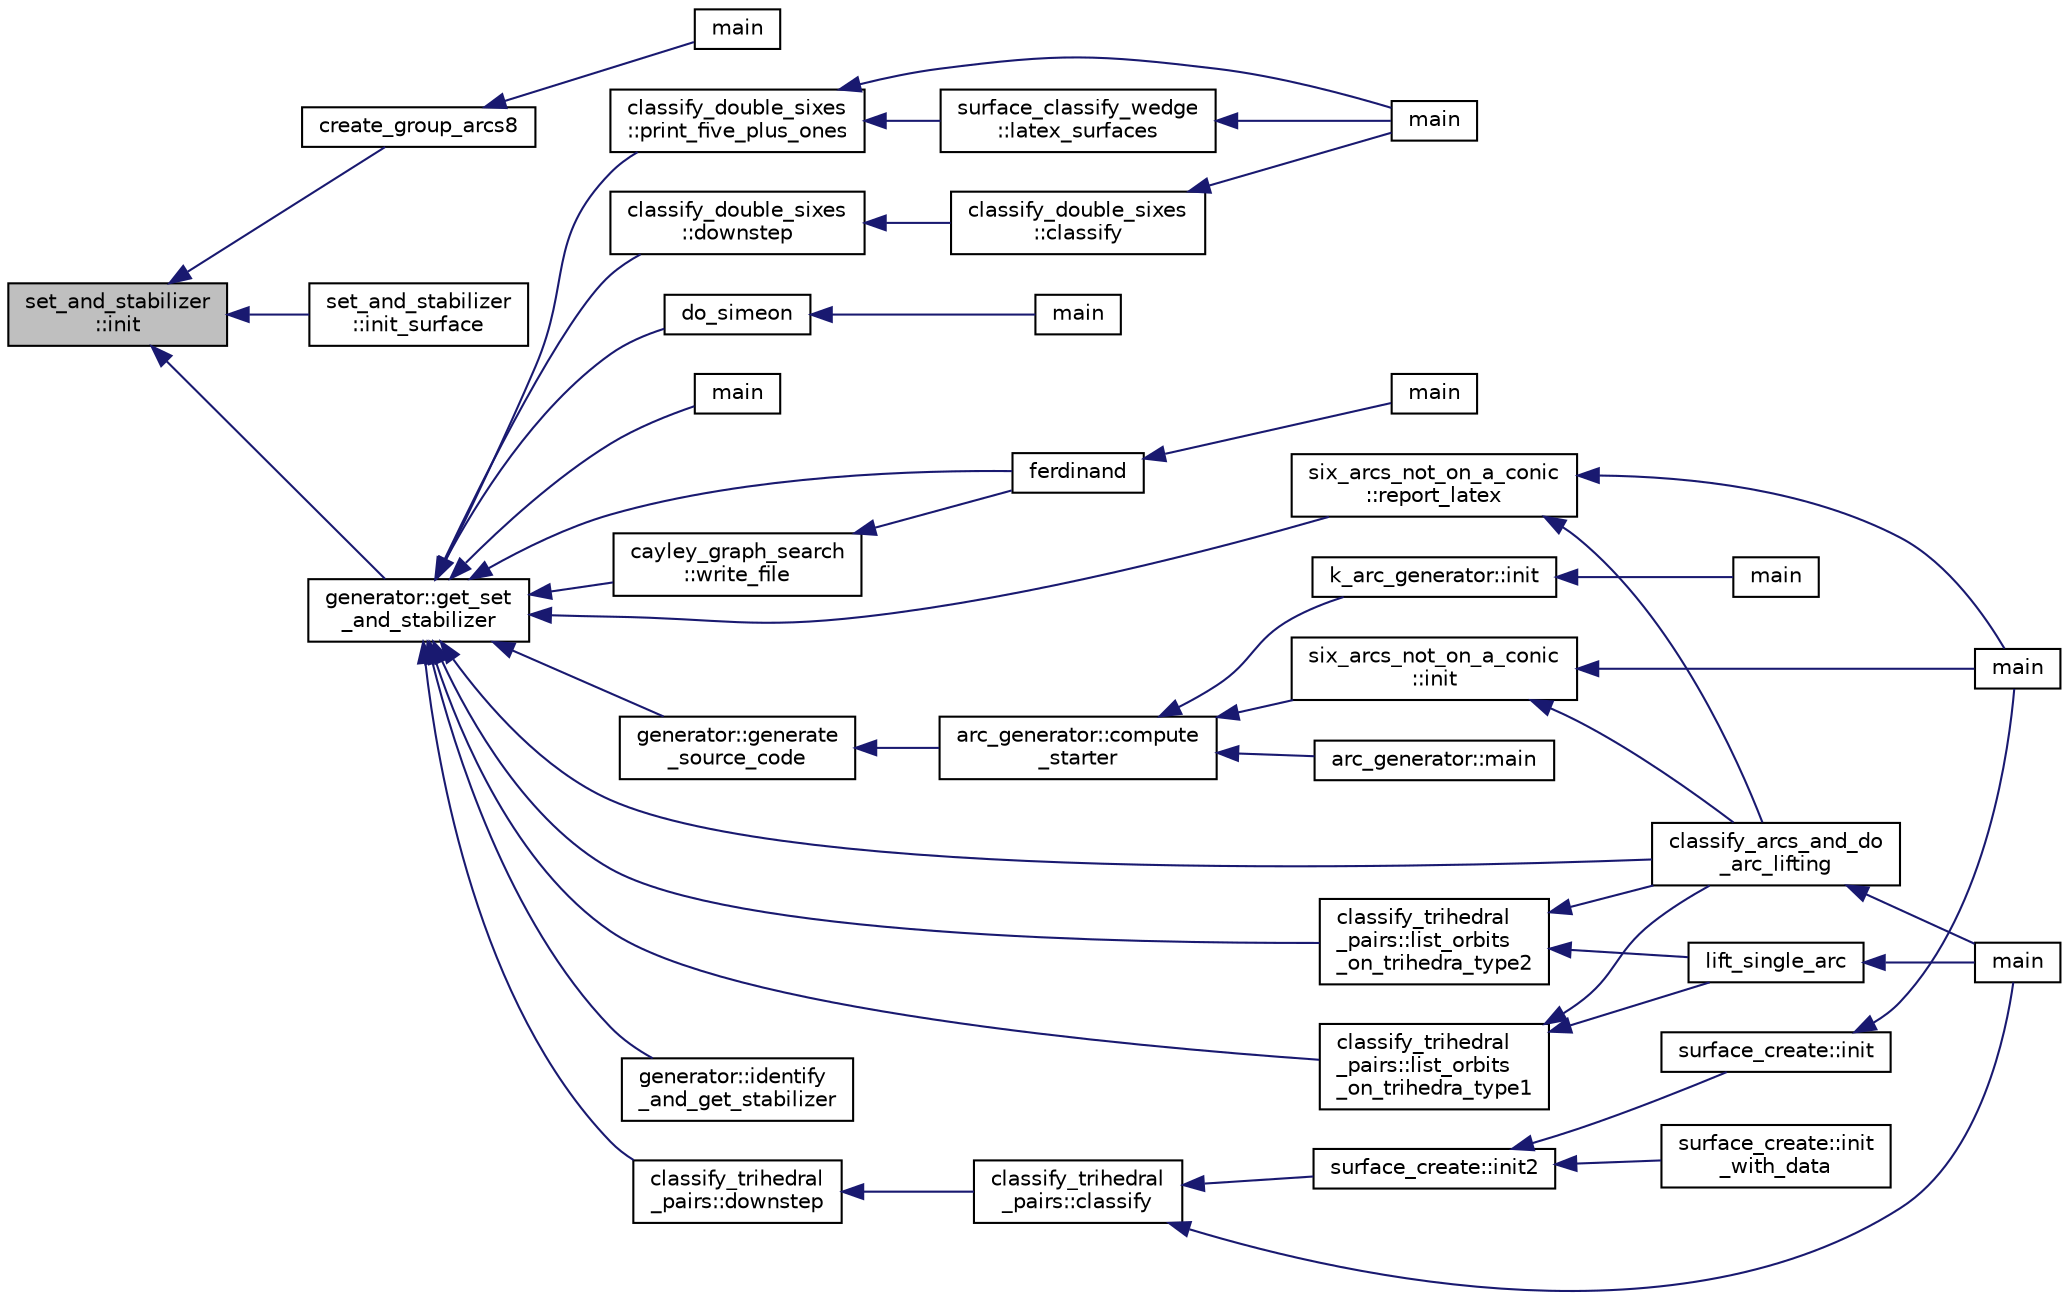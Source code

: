 digraph "set_and_stabilizer::init"
{
  edge [fontname="Helvetica",fontsize="10",labelfontname="Helvetica",labelfontsize="10"];
  node [fontname="Helvetica",fontsize="10",shape=record];
  rankdir="LR";
  Node185 [label="set_and_stabilizer\l::init",height=0.2,width=0.4,color="black", fillcolor="grey75", style="filled", fontcolor="black"];
  Node185 -> Node186 [dir="back",color="midnightblue",fontsize="10",style="solid",fontname="Helvetica"];
  Node186 [label="create_group_arcs8",height=0.2,width=0.4,color="black", fillcolor="white", style="filled",URL="$d1/d9e/create__group_8_c.html#a9928eebe07667a19d9ac9409e0c9702c"];
  Node186 -> Node187 [dir="back",color="midnightblue",fontsize="10",style="solid",fontname="Helvetica"];
  Node187 [label="main",height=0.2,width=0.4,color="black", fillcolor="white", style="filled",URL="$d1/d9e/create__group_8_c.html#a217dbf8b442f20279ea00b898af96f52"];
  Node185 -> Node188 [dir="back",color="midnightblue",fontsize="10",style="solid",fontname="Helvetica"];
  Node188 [label="set_and_stabilizer\l::init_surface",height=0.2,width=0.4,color="black", fillcolor="white", style="filled",URL="$de/df6/classset__and__stabilizer.html#aac2cff4e770a86c6d40e55478e33b6b5"];
  Node185 -> Node189 [dir="back",color="midnightblue",fontsize="10",style="solid",fontname="Helvetica"];
  Node189 [label="generator::get_set\l_and_stabilizer",height=0.2,width=0.4,color="black", fillcolor="white", style="filled",URL="$d7/d73/classgenerator.html#a23116270f27facfd48e4190a84e0ef20"];
  Node189 -> Node190 [dir="back",color="midnightblue",fontsize="10",style="solid",fontname="Helvetica"];
  Node190 [label="ferdinand",height=0.2,width=0.4,color="black", fillcolor="white", style="filled",URL="$da/df3/ferdinand_8_c.html#a322b57727d23cf5a0932f11c30ea18d9"];
  Node190 -> Node191 [dir="back",color="midnightblue",fontsize="10",style="solid",fontname="Helvetica"];
  Node191 [label="main",height=0.2,width=0.4,color="black", fillcolor="white", style="filled",URL="$da/df3/ferdinand_8_c.html#a3c04138a5bfe5d72780bb7e82a18e627"];
  Node189 -> Node192 [dir="back",color="midnightblue",fontsize="10",style="solid",fontname="Helvetica"];
  Node192 [label="cayley_graph_search\l::write_file",height=0.2,width=0.4,color="black", fillcolor="white", style="filled",URL="$de/dae/classcayley__graph__search.html#a428879782c317f9a4f9524ea5d16072b"];
  Node192 -> Node190 [dir="back",color="midnightblue",fontsize="10",style="solid",fontname="Helvetica"];
  Node189 -> Node193 [dir="back",color="midnightblue",fontsize="10",style="solid",fontname="Helvetica"];
  Node193 [label="main",height=0.2,width=0.4,color="black", fillcolor="white", style="filled",URL="$d9/d5f/example__fano__plane_8_c.html#ae66f6b31b5ad750f1fe042a706a4e3d4"];
  Node189 -> Node194 [dir="back",color="midnightblue",fontsize="10",style="solid",fontname="Helvetica"];
  Node194 [label="do_simeon",height=0.2,width=0.4,color="black", fillcolor="white", style="filled",URL="$d5/d13/simeon_8_c.html#a36cf3f9cb484fa44da7a7dfcbe9385d0"];
  Node194 -> Node195 [dir="back",color="midnightblue",fontsize="10",style="solid",fontname="Helvetica"];
  Node195 [label="main",height=0.2,width=0.4,color="black", fillcolor="white", style="filled",URL="$d5/d13/simeon_8_c.html#ae66f6b31b5ad750f1fe042a706a4e3d4"];
  Node189 -> Node196 [dir="back",color="midnightblue",fontsize="10",style="solid",fontname="Helvetica"];
  Node196 [label="classify_arcs_and_do\l_arc_lifting",height=0.2,width=0.4,color="black", fillcolor="white", style="filled",URL="$d6/dc3/arc__lifting__main_8_c.html#afdd7be16f16b8c71e9a72fe5f6a0b59c"];
  Node196 -> Node197 [dir="back",color="midnightblue",fontsize="10",style="solid",fontname="Helvetica"];
  Node197 [label="main",height=0.2,width=0.4,color="black", fillcolor="white", style="filled",URL="$d6/dc3/arc__lifting__main_8_c.html#a217dbf8b442f20279ea00b898af96f52"];
  Node189 -> Node198 [dir="back",color="midnightblue",fontsize="10",style="solid",fontname="Helvetica"];
  Node198 [label="generator::generate\l_source_code",height=0.2,width=0.4,color="black", fillcolor="white", style="filled",URL="$d7/d73/classgenerator.html#a927aa5ef3dbe7bfc7f3415bf005620ed"];
  Node198 -> Node199 [dir="back",color="midnightblue",fontsize="10",style="solid",fontname="Helvetica"];
  Node199 [label="arc_generator::compute\l_starter",height=0.2,width=0.4,color="black", fillcolor="white", style="filled",URL="$d4/d21/classarc__generator.html#aad1dcec3a1c302e743d574bd1ac857d9"];
  Node199 -> Node200 [dir="back",color="midnightblue",fontsize="10",style="solid",fontname="Helvetica"];
  Node200 [label="arc_generator::main",height=0.2,width=0.4,color="black", fillcolor="white", style="filled",URL="$d4/d21/classarc__generator.html#ad80140b51b165dad1fe6ab232be7829a"];
  Node199 -> Node201 [dir="back",color="midnightblue",fontsize="10",style="solid",fontname="Helvetica"];
  Node201 [label="k_arc_generator::init",height=0.2,width=0.4,color="black", fillcolor="white", style="filled",URL="$d6/dd8/classk__arc__generator.html#a6036d9f52ede9f8ca681505626b5361d"];
  Node201 -> Node202 [dir="back",color="midnightblue",fontsize="10",style="solid",fontname="Helvetica"];
  Node202 [label="main",height=0.2,width=0.4,color="black", fillcolor="white", style="filled",URL="$d6/d01/k__arc__generator__main_8_c.html#a217dbf8b442f20279ea00b898af96f52"];
  Node199 -> Node203 [dir="back",color="midnightblue",fontsize="10",style="solid",fontname="Helvetica"];
  Node203 [label="six_arcs_not_on_a_conic\l::init",height=0.2,width=0.4,color="black", fillcolor="white", style="filled",URL="$d8/de6/classsix__arcs__not__on__a__conic.html#a7a4d5cf8a098488729934cfa8a70944a"];
  Node203 -> Node196 [dir="back",color="midnightblue",fontsize="10",style="solid",fontname="Helvetica"];
  Node203 -> Node204 [dir="back",color="midnightblue",fontsize="10",style="solid",fontname="Helvetica"];
  Node204 [label="main",height=0.2,width=0.4,color="black", fillcolor="white", style="filled",URL="$d2/dfa/create__surface__main_8_c.html#a217dbf8b442f20279ea00b898af96f52"];
  Node189 -> Node205 [dir="back",color="midnightblue",fontsize="10",style="solid",fontname="Helvetica"];
  Node205 [label="generator::identify\l_and_get_stabilizer",height=0.2,width=0.4,color="black", fillcolor="white", style="filled",URL="$d7/d73/classgenerator.html#a7869a4ccc807a96d18fa5d535e74cf1e"];
  Node189 -> Node206 [dir="back",color="midnightblue",fontsize="10",style="solid",fontname="Helvetica"];
  Node206 [label="classify_double_sixes\l::downstep",height=0.2,width=0.4,color="black", fillcolor="white", style="filled",URL="$dd/d23/classclassify__double__sixes.html#aed4b1460612fe2fd5b4e4611e83b2806"];
  Node206 -> Node207 [dir="back",color="midnightblue",fontsize="10",style="solid",fontname="Helvetica"];
  Node207 [label="classify_double_sixes\l::classify",height=0.2,width=0.4,color="black", fillcolor="white", style="filled",URL="$dd/d23/classclassify__double__sixes.html#aa22b7c156d68376a603743c8b43a58ef"];
  Node207 -> Node208 [dir="back",color="midnightblue",fontsize="10",style="solid",fontname="Helvetica"];
  Node208 [label="main",height=0.2,width=0.4,color="black", fillcolor="white", style="filled",URL="$df/df8/surface__classify_8_c.html#a217dbf8b442f20279ea00b898af96f52"];
  Node189 -> Node209 [dir="back",color="midnightblue",fontsize="10",style="solid",fontname="Helvetica"];
  Node209 [label="classify_double_sixes\l::print_five_plus_ones",height=0.2,width=0.4,color="black", fillcolor="white", style="filled",URL="$dd/d23/classclassify__double__sixes.html#a4211b29d5115343c52fef8a64d46a7c7"];
  Node209 -> Node208 [dir="back",color="midnightblue",fontsize="10",style="solid",fontname="Helvetica"];
  Node209 -> Node210 [dir="back",color="midnightblue",fontsize="10",style="solid",fontname="Helvetica"];
  Node210 [label="surface_classify_wedge\l::latex_surfaces",height=0.2,width=0.4,color="black", fillcolor="white", style="filled",URL="$d7/d5c/classsurface__classify__wedge.html#a5698763ece48d6f0a605527ca62429c5"];
  Node210 -> Node208 [dir="back",color="midnightblue",fontsize="10",style="solid",fontname="Helvetica"];
  Node189 -> Node211 [dir="back",color="midnightblue",fontsize="10",style="solid",fontname="Helvetica"];
  Node211 [label="classify_trihedral\l_pairs::list_orbits\l_on_trihedra_type1",height=0.2,width=0.4,color="black", fillcolor="white", style="filled",URL="$d1/d21/classclassify__trihedral__pairs.html#a5289f00a07639129c5264ba88508ca13"];
  Node211 -> Node212 [dir="back",color="midnightblue",fontsize="10",style="solid",fontname="Helvetica"];
  Node212 [label="lift_single_arc",height=0.2,width=0.4,color="black", fillcolor="white", style="filled",URL="$d6/dc3/arc__lifting__main_8_c.html#a0bdc148f70112959722a40cf9758d54b"];
  Node212 -> Node197 [dir="back",color="midnightblue",fontsize="10",style="solid",fontname="Helvetica"];
  Node211 -> Node196 [dir="back",color="midnightblue",fontsize="10",style="solid",fontname="Helvetica"];
  Node189 -> Node213 [dir="back",color="midnightblue",fontsize="10",style="solid",fontname="Helvetica"];
  Node213 [label="classify_trihedral\l_pairs::list_orbits\l_on_trihedra_type2",height=0.2,width=0.4,color="black", fillcolor="white", style="filled",URL="$d1/d21/classclassify__trihedral__pairs.html#a98826e788eb4eedfc615144211032633"];
  Node213 -> Node212 [dir="back",color="midnightblue",fontsize="10",style="solid",fontname="Helvetica"];
  Node213 -> Node196 [dir="back",color="midnightblue",fontsize="10",style="solid",fontname="Helvetica"];
  Node189 -> Node214 [dir="back",color="midnightblue",fontsize="10",style="solid",fontname="Helvetica"];
  Node214 [label="classify_trihedral\l_pairs::downstep",height=0.2,width=0.4,color="black", fillcolor="white", style="filled",URL="$d1/d21/classclassify__trihedral__pairs.html#a3fe3880b4f1451c976300cba97be0bbf"];
  Node214 -> Node215 [dir="back",color="midnightblue",fontsize="10",style="solid",fontname="Helvetica"];
  Node215 [label="classify_trihedral\l_pairs::classify",height=0.2,width=0.4,color="black", fillcolor="white", style="filled",URL="$d1/d21/classclassify__trihedral__pairs.html#a134e4c3042163c24bf57050f26e364e1"];
  Node215 -> Node197 [dir="back",color="midnightblue",fontsize="10",style="solid",fontname="Helvetica"];
  Node215 -> Node216 [dir="back",color="midnightblue",fontsize="10",style="solid",fontname="Helvetica"];
  Node216 [label="surface_create::init2",height=0.2,width=0.4,color="black", fillcolor="white", style="filled",URL="$de/da4/classsurface__create.html#a0d600640f7dd62d5a6c36443effdab59"];
  Node216 -> Node217 [dir="back",color="midnightblue",fontsize="10",style="solid",fontname="Helvetica"];
  Node217 [label="surface_create::init\l_with_data",height=0.2,width=0.4,color="black", fillcolor="white", style="filled",URL="$de/da4/classsurface__create.html#a9226f687139676532adb1aa971fbade2"];
  Node216 -> Node218 [dir="back",color="midnightblue",fontsize="10",style="solid",fontname="Helvetica"];
  Node218 [label="surface_create::init",height=0.2,width=0.4,color="black", fillcolor="white", style="filled",URL="$de/da4/classsurface__create.html#ab0db5c12825f778e3caf8aa4da02eb06"];
  Node218 -> Node204 [dir="back",color="midnightblue",fontsize="10",style="solid",fontname="Helvetica"];
  Node189 -> Node219 [dir="back",color="midnightblue",fontsize="10",style="solid",fontname="Helvetica"];
  Node219 [label="six_arcs_not_on_a_conic\l::report_latex",height=0.2,width=0.4,color="black", fillcolor="white", style="filled",URL="$d8/de6/classsix__arcs__not__on__a__conic.html#a7382d61449608121f5ef1d4d1c69756c"];
  Node219 -> Node196 [dir="back",color="midnightblue",fontsize="10",style="solid",fontname="Helvetica"];
  Node219 -> Node204 [dir="back",color="midnightblue",fontsize="10",style="solid",fontname="Helvetica"];
}
